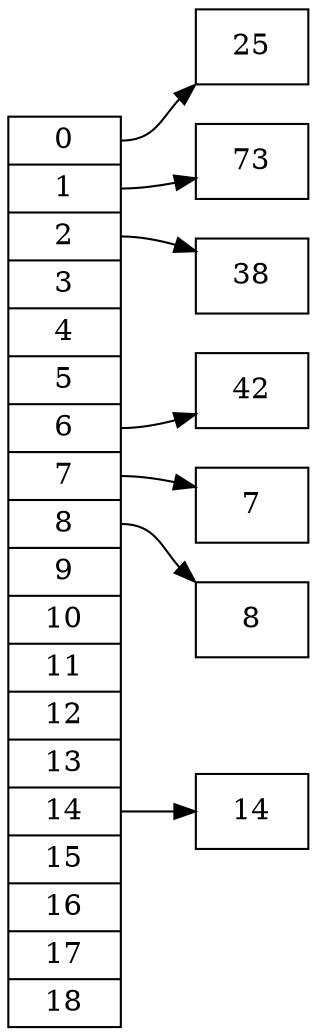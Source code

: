digraph structs 
{
    rankdir = LR;
    node [shape=record];

    hashTable [label="<f0>0|<f1>1|<f2>2|<f3>3|<f4>4|<f5>5|<f6>6|<f7>7|<f8>8|<f9>9|<f10>10|<f11>11|<f12>12|<f13>13|<f14>14|<f15>15|<f16>16|<f17>17|<f18>18"];
    node_1_0 [label="<f0> 7"];
    node_1_1 [label="<f0> 42"];
    node_1_2 [label="<f0> 25"];
    node_73 [label="<f0> 73"];
    node_14 [label="<f0> 14"];
    node_38 [label="<f0> 38"]
    node_8  [label="<f0> 8"]
//    node_22 [label="<f0> 22"]
//    node_34 [label="<f0> 34"]
//    node_11 [label="<f0> 11"]
  
    //{rank = same; node_1_0 node_1_1 }

	hashTable:f7 -> node_1_0:f0;
	hashTable:f6 -> node_1_1:f0;
	hashTable:f0 -> node_1_2:f0;
	hashTable:f1 -> node_73:f0;                       
	hashTable:f14 -> node_14:f0;                      
	hashTable:f2 -> node_38:f0;                       
	hashTable:f8 -> node_8:f0;                        
//	hashTable:f4 -> node_22:f0;                       
//	hashTable:f16 -> node_34:f0;                      
//	hashTable:f11 -> node_11:f0;

}

